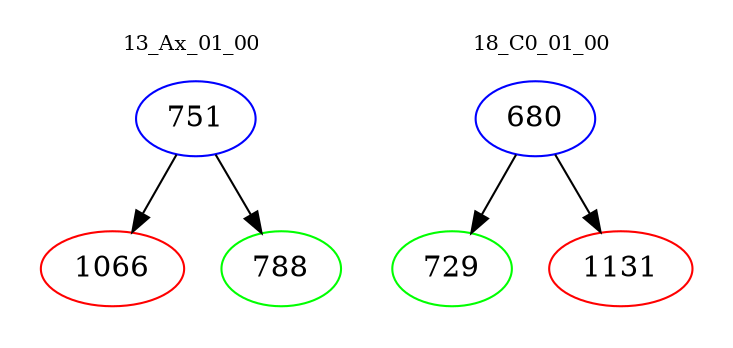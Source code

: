 digraph{
subgraph cluster_0 {
color = white
label = "13_Ax_01_00";
fontsize=10;
T0_751 [label="751", color="blue"]
T0_751 -> T0_1066 [color="black"]
T0_1066 [label="1066", color="red"]
T0_751 -> T0_788 [color="black"]
T0_788 [label="788", color="green"]
}
subgraph cluster_1 {
color = white
label = "18_C0_01_00";
fontsize=10;
T1_680 [label="680", color="blue"]
T1_680 -> T1_729 [color="black"]
T1_729 [label="729", color="green"]
T1_680 -> T1_1131 [color="black"]
T1_1131 [label="1131", color="red"]
}
}
